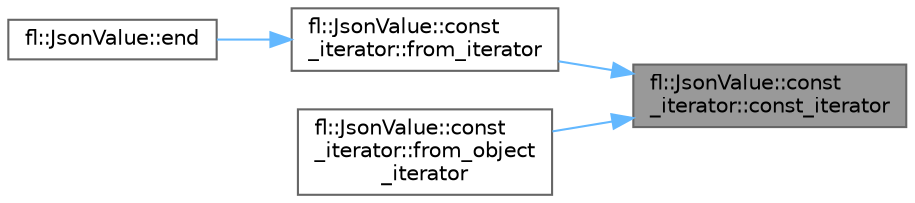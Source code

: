 digraph "fl::JsonValue::const_iterator::const_iterator"
{
 // INTERACTIVE_SVG=YES
 // LATEX_PDF_SIZE
  bgcolor="transparent";
  edge [fontname=Helvetica,fontsize=10,labelfontname=Helvetica,labelfontsize=10];
  node [fontname=Helvetica,fontsize=10,shape=box,height=0.2,width=0.4];
  rankdir="RL";
  Node1 [id="Node000001",label="fl::JsonValue::const\l_iterator::const_iterator",height=0.2,width=0.4,color="gray40", fillcolor="grey60", style="filled", fontcolor="black",tooltip=" "];
  Node1 -> Node2 [id="edge1_Node000001_Node000002",dir="back",color="steelblue1",style="solid",tooltip=" "];
  Node2 [id="Node000002",label="fl::JsonValue::const\l_iterator::from_iterator",height=0.2,width=0.4,color="grey40", fillcolor="white", style="filled",URL="$d3/d72/classfl_1_1_json_value_1_1const__iterator_aa7f61505829d23df8d6f8368c70d8b27.html#aa7f61505829d23df8d6f8368c70d8b27",tooltip=" "];
  Node2 -> Node3 [id="edge2_Node000002_Node000003",dir="back",color="steelblue1",style="solid",tooltip=" "];
  Node3 [id="Node000003",label="fl::JsonValue::end",height=0.2,width=0.4,color="grey40", fillcolor="white", style="filled",URL="$da/dd6/structfl_1_1_json_value_a987955280b90cbc03760e56be77b73d8.html#a987955280b90cbc03760e56be77b73d8",tooltip=" "];
  Node1 -> Node4 [id="edge3_Node000001_Node000004",dir="back",color="steelblue1",style="solid",tooltip=" "];
  Node4 [id="Node000004",label="fl::JsonValue::const\l_iterator::from_object\l_iterator",height=0.2,width=0.4,color="grey40", fillcolor="white", style="filled",URL="$d3/d72/classfl_1_1_json_value_1_1const__iterator_ac7a1ff38b85443d0bd1cf3668c577c87.html#ac7a1ff38b85443d0bd1cf3668c577c87",tooltip=" "];
}
